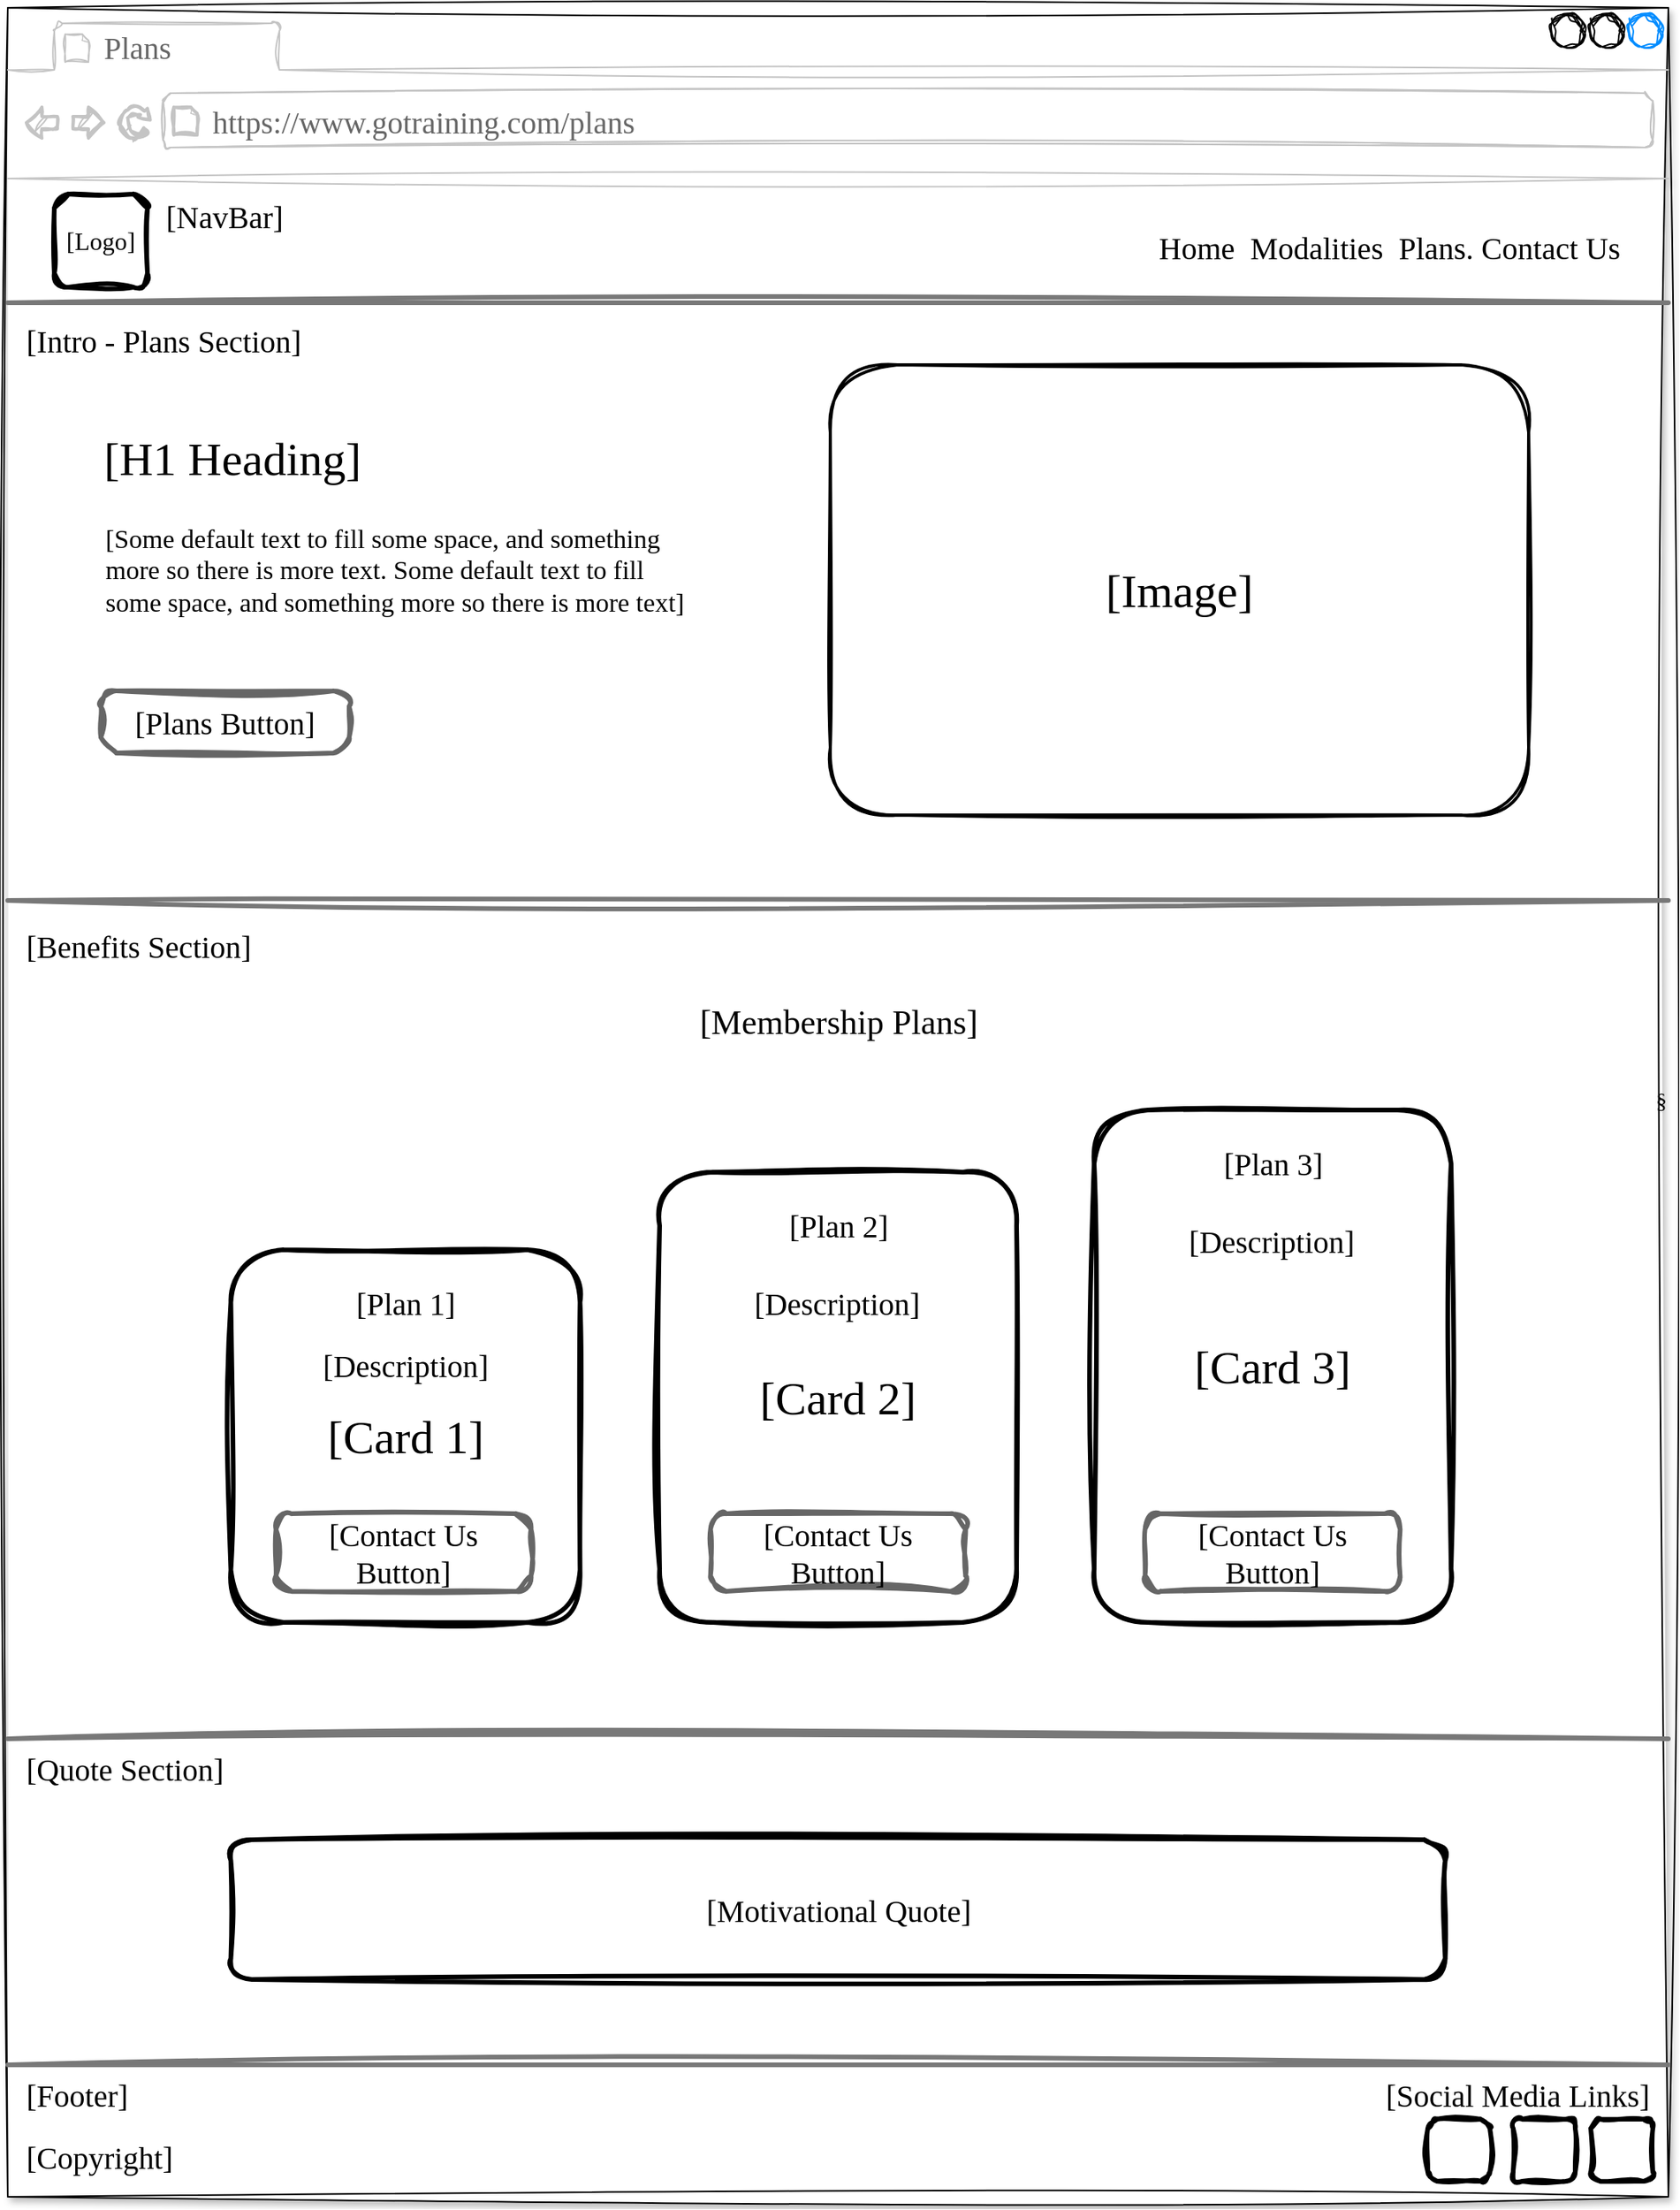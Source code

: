 <mxfile version="25.0.2">
  <diagram name="Page-1" id="2cc2dc42-3aac-f2a9-1cec-7a8b7cbee084">
    <mxGraphModel dx="3828" dy="2000" grid="1" gridSize="10" guides="1" tooltips="1" connect="1" arrows="1" fold="1" page="0" pageScale="1" pageWidth="1100" pageHeight="850" background="none" math="0" shadow="0">
      <root>
        <mxCell id="0" />
        <mxCell id="1" parent="0" />
        <mxCell id="7026571954dc6520-1" value="§" style="strokeWidth=1;shadow=1;dashed=0;align=right;html=1;shape=mxgraph.mockup.containers.browserWindow;rSize=0;strokeColor=#000000;mainText=,;recursiveResize=0;rounded=1;labelBackgroundColor=none;fontFamily=Architects Daughter;fontSize=14;sketch=1;curveFitting=1;jiggle=2;perimeterSpacing=0;" parent="1" vertex="1">
          <mxGeometry x="-1280" y="-150" width="1070" height="1410" as="geometry" />
        </mxCell>
        <mxCell id="-bo4w9VNlKwDZVbJFE3s-18" value="&lt;font&gt;[Card 1]&lt;/font&gt;" style="whiteSpace=wrap;html=1;rounded=1;sketch=1;curveFitting=1;jiggle=2;strokeWidth=3;fontFamily=Architects Daughter;fontSize=30;" parent="7026571954dc6520-1" vertex="1">
          <mxGeometry x="143.75" y="800" width="225" height="240" as="geometry" />
        </mxCell>
        <mxCell id="7026571954dc6520-2" value="Plans" style="strokeWidth=3;shadow=0;dashed=0;align=center;html=1;shape=mxgraph.mockup.containers.anchor;fontSize=20;fontColor=#666666;align=left;sketch=1;curveFitting=1;jiggle=2;rounded=1;fontFamily=Architects Daughter;" parent="7026571954dc6520-1" vertex="1">
          <mxGeometry x="60" y="12" width="110" height="26" as="geometry" />
        </mxCell>
        <mxCell id="7026571954dc6520-3" value="https://www.gotraining.com/plans" style="strokeWidth=3;shadow=0;dashed=0;align=center;html=1;shape=mxgraph.mockup.containers.anchor;rSize=0;fontSize=20;fontColor=#666666;align=left;sketch=1;curveFitting=1;jiggle=2;rounded=1;fontFamily=Architects Daughter;" parent="7026571954dc6520-1" vertex="1">
          <mxGeometry x="130" y="60" width="330" height="26" as="geometry" />
        </mxCell>
        <mxCell id="7026571954dc6520-4" value="&lt;font&gt;[H1 Heading]&lt;/font&gt;" style="text;html=1;points=[];align=left;verticalAlign=top;spacingTop=-4;fontSize=30;fontFamily=Architects Daughter;sketch=1;curveFitting=1;jiggle=2;rounded=1;strokeWidth=3;" parent="7026571954dc6520-1" vertex="1">
          <mxGeometry x="60" y="270" width="340" height="50" as="geometry" />
        </mxCell>
        <mxCell id="7026571954dc6520-6" value="Home&amp;nbsp; Modalities&amp;nbsp; Plans. Contact Us" style="text;html=1;points=[];align=right;verticalAlign=top;spacingTop=-4;fontSize=20;fontFamily=Architects Daughter;sketch=1;curveFitting=1;jiggle=2;rounded=1;strokeWidth=3;" parent="7026571954dc6520-1" vertex="1">
          <mxGeometry x="660" y="140" width="380" height="30" as="geometry" />
        </mxCell>
        <mxCell id="7026571954dc6520-8" value="[Plan 1]" style="text;html=1;points=[];align=center;verticalAlign=top;spacingTop=-4;fontSize=20;fontFamily=Architects Daughter;sketch=1;curveFitting=1;jiggle=2;rounded=1;strokeWidth=3;" parent="7026571954dc6520-1" vertex="1">
          <mxGeometry x="171.26" y="820" width="170" height="30" as="geometry" />
        </mxCell>
        <mxCell id="7026571954dc6520-9" value="&lt;span&gt;[Description]&lt;/span&gt;" style="text;html=1;points=[];align=center;verticalAlign=top;spacingTop=-4;fontSize=20;fontFamily=Architects Daughter;whiteSpace=wrap;sketch=1;curveFitting=1;jiggle=2;rounded=1;strokeWidth=3;" parent="7026571954dc6520-1" vertex="1">
          <mxGeometry x="195.62" y="860" width="121.26" height="20" as="geometry" />
        </mxCell>
        <mxCell id="7026571954dc6520-15" value="" style="verticalLabelPosition=bottom;shadow=0;dashed=0;align=center;html=1;verticalAlign=top;strokeWidth=3;shape=mxgraph.mockup.markup.line;strokeColor=#787878;rounded=1;labelBackgroundColor=none;fillColor=#ffffff;fontFamily=Architects Daughter;fontSize=12;fontColor=#000000;sketch=1;curveFitting=1;jiggle=2;" parent="7026571954dc6520-1" vertex="1">
          <mxGeometry y="110" width="1070" height="160" as="geometry" />
        </mxCell>
        <mxCell id="7026571954dc6520-18" value="&lt;font&gt;[Contact Us Button]&lt;/font&gt;" style="strokeWidth=3;shadow=0;dashed=0;align=center;html=1;shape=mxgraph.mockup.buttons.button;strokeColor=#666666;mainText=;buttonStyle=round;fontSize=20;fontStyle=0;fillColor=none;whiteSpace=wrap;rounded=1;labelBackgroundColor=none;sketch=1;curveFitting=1;jiggle=2;fontFamily=Architects Daughter;" parent="7026571954dc6520-1" vertex="1">
          <mxGeometry x="172.81" y="970" width="164.38" height="50" as="geometry" />
        </mxCell>
        <mxCell id="7026571954dc6520-31" value="[Footer]" style="text;html=1;points=[];align=left;verticalAlign=top;spacingTop=-4;fontSize=20;fontFamily=Architects Daughter;sketch=1;curveFitting=1;jiggle=2;rounded=1;strokeWidth=3;" parent="7026571954dc6520-1" vertex="1">
          <mxGeometry x="10" y="1330" width="170" height="40" as="geometry" />
        </mxCell>
        <mxCell id="-bo4w9VNlKwDZVbJFE3s-2" value="" style="verticalLabelPosition=bottom;shadow=0;dashed=0;align=center;html=1;verticalAlign=top;strokeWidth=3;shape=mxgraph.mockup.markup.line;strokeColor=#787878;rounded=1;labelBackgroundColor=none;fillColor=#ffffff;fontFamily=Architects Daughter;fontSize=12;fontColor=#000000;sketch=1;curveFitting=1;jiggle=2;" parent="7026571954dc6520-1" vertex="1">
          <mxGeometry y="540" width="1070" height="70" as="geometry" />
        </mxCell>
        <mxCell id="-bo4w9VNlKwDZVbJFE3s-3" value="" style="verticalLabelPosition=bottom;shadow=0;dashed=0;align=center;html=1;verticalAlign=top;strokeWidth=3;shape=mxgraph.mockup.markup.line;strokeColor=#787878;rounded=1;labelBackgroundColor=none;fillColor=#ffffff;fontFamily=Architects Daughter;fontSize=12;fontColor=#000000;sketch=1;curveFitting=1;jiggle=2;" parent="7026571954dc6520-1" vertex="1">
          <mxGeometry y="1100" width="1070" height="30" as="geometry" />
        </mxCell>
        <mxCell id="-bo4w9VNlKwDZVbJFE3s-5" value="" style="verticalLabelPosition=bottom;shadow=0;dashed=0;align=center;html=1;verticalAlign=top;strokeWidth=3;shape=mxgraph.mockup.markup.line;strokeColor=#787878;rounded=1;labelBackgroundColor=none;fillColor=#ffffff;fontFamily=Architects Daughter;fontSize=12;fontColor=#000000;sketch=1;curveFitting=1;jiggle=2;" parent="7026571954dc6520-1" vertex="1">
          <mxGeometry y="1310" width="1070" height="30" as="geometry" />
        </mxCell>
        <mxCell id="-bo4w9VNlKwDZVbJFE3s-7" value="&lt;font style=&quot;font-size: 16px;&quot;&gt;[Logo]&lt;/font&gt;" style="whiteSpace=wrap;html=1;aspect=fixed;sketch=1;curveFitting=1;jiggle=2;rounded=1;strokeWidth=3;fontFamily=Architects Daughter;fontSize=15;" parent="7026571954dc6520-1" vertex="1">
          <mxGeometry x="30" y="120" width="60" height="60" as="geometry" />
        </mxCell>
        <mxCell id="-bo4w9VNlKwDZVbJFE3s-11" value="[NavBar]" style="text;html=1;points=[];align=left;verticalAlign=top;spacingTop=-4;fontSize=20;fontFamily=Architects Daughter;sketch=1;curveFitting=1;jiggle=2;rounded=1;strokeWidth=3;" parent="7026571954dc6520-1" vertex="1">
          <mxGeometry x="100" y="120" width="170" height="30" as="geometry" />
        </mxCell>
        <mxCell id="-bo4w9VNlKwDZVbJFE3s-12" value="[Intro - Plans Section]" style="text;html=1;points=[];align=left;verticalAlign=top;spacingTop=-4;fontSize=20;fontFamily=Architects Daughter;sketch=1;curveFitting=1;jiggle=2;rounded=1;strokeWidth=3;" parent="7026571954dc6520-1" vertex="1">
          <mxGeometry x="10" y="200" width="170" height="30" as="geometry" />
        </mxCell>
        <mxCell id="-bo4w9VNlKwDZVbJFE3s-14" value="[Benefits Section]" style="text;html=1;points=[];align=left;verticalAlign=top;spacingTop=-4;fontSize=20;fontFamily=Architects Daughter;sketch=1;curveFitting=1;jiggle=2;rounded=1;strokeWidth=3;" parent="7026571954dc6520-1" vertex="1">
          <mxGeometry x="10" y="590" width="170" height="30" as="geometry" />
        </mxCell>
        <mxCell id="-bo4w9VNlKwDZVbJFE3s-17" value="&lt;span&gt;[Card 2]&lt;/span&gt;" style="whiteSpace=wrap;html=1;rounded=1;sketch=1;curveFitting=1;jiggle=2;strokeWidth=3;fontFamily=Architects Daughter;fontSize=30;" parent="7026571954dc6520-1" vertex="1">
          <mxGeometry x="420" y="750" width="230" height="290" as="geometry" />
        </mxCell>
        <mxCell id="-bo4w9VNlKwDZVbJFE3s-19" value="&lt;span&gt;[Card 3]&lt;/span&gt;" style="whiteSpace=wrap;html=1;rounded=1;sketch=1;curveFitting=1;jiggle=2;strokeWidth=3;fontFamily=Architects Daughter;fontSize=30;" parent="7026571954dc6520-1" vertex="1">
          <mxGeometry x="700" y="710" width="230" height="330" as="geometry" />
        </mxCell>
        <mxCell id="-bo4w9VNlKwDZVbJFE3s-22" value="[Some default text to fill some space, and&amp;nbsp;&lt;span&gt;something more so there is more text.&amp;nbsp;&lt;/span&gt;Some default text to fill some space, and&amp;nbsp;something more so there is more text]" style="text;html=1;points=[];align=left;verticalAlign=top;spacingTop=-4;fontSize=17;fontFamily=Architects Daughter;whiteSpace=wrap;sketch=1;curveFitting=1;jiggle=2;rounded=1;strokeWidth=3;" parent="7026571954dc6520-1" vertex="1">
          <mxGeometry x="61.25" y="330" width="381.25" height="90" as="geometry" />
        </mxCell>
        <mxCell id="-bo4w9VNlKwDZVbJFE3s-24" value="&lt;font style=&quot;font-size: 22px;&quot;&gt;[Membership Plans]&lt;/font&gt;" style="text;html=1;points=[];align=center;verticalAlign=top;spacingTop=-4;fontSize=30;fontFamily=Architects Daughter;sketch=1;curveFitting=1;jiggle=2;rounded=1;strokeWidth=3;" parent="7026571954dc6520-1" vertex="1">
          <mxGeometry x="365" y="630" width="340" height="50" as="geometry" />
        </mxCell>
        <mxCell id="-bo4w9VNlKwDZVbJFE3s-26" value="[Motivational Quote]" style="rounded=1;whiteSpace=wrap;html=1;sketch=1;curveFitting=1;jiggle=2;strokeWidth=3;fontFamily=Architects Daughter;fontSize=20;" parent="7026571954dc6520-1" vertex="1">
          <mxGeometry x="143.75" y="1180" width="782.5" height="90" as="geometry" />
        </mxCell>
        <mxCell id="-bo4w9VNlKwDZVbJFE3s-29" value="[Quote Section]" style="text;html=1;points=[];align=left;verticalAlign=top;spacingTop=-4;fontSize=20;fontFamily=Architects Daughter;sketch=1;curveFitting=1;jiggle=2;rounded=1;strokeWidth=3;" parent="7026571954dc6520-1" vertex="1">
          <mxGeometry x="10" y="1120" width="170" height="30" as="geometry" />
        </mxCell>
        <mxCell id="-bo4w9VNlKwDZVbJFE3s-32" value="[Copyright]" style="text;html=1;points=[];align=left;verticalAlign=top;spacingTop=-4;fontSize=20;fontFamily=Architects Daughter;whiteSpace=wrap;sketch=1;curveFitting=1;jiggle=2;rounded=1;strokeWidth=3;" parent="7026571954dc6520-1" vertex="1">
          <mxGeometry x="10" y="1370" width="80" height="20" as="geometry" />
        </mxCell>
        <mxCell id="-bo4w9VNlKwDZVbJFE3s-35" value="" style="whiteSpace=wrap;html=1;aspect=fixed;rounded=1;shadow=0;sketch=1;curveFitting=1;jiggle=2;strokeWidth=3;fontFamily=Architects Daughter;" parent="7026571954dc6520-1" vertex="1">
          <mxGeometry x="915" y="1360" width="40" height="40" as="geometry" />
        </mxCell>
        <mxCell id="-bo4w9VNlKwDZVbJFE3s-37" value="" style="whiteSpace=wrap;html=1;aspect=fixed;rounded=1;shadow=0;sketch=1;curveFitting=1;jiggle=2;strokeWidth=3;fontFamily=Architects Daughter;" parent="7026571954dc6520-1" vertex="1">
          <mxGeometry x="1020" y="1360" width="40" height="40" as="geometry" />
        </mxCell>
        <mxCell id="-bo4w9VNlKwDZVbJFE3s-36" value="" style="whiteSpace=wrap;html=1;aspect=fixed;rounded=1;shadow=0;sketch=1;curveFitting=1;jiggle=2;strokeWidth=3;fontFamily=Architects Daughter;" parent="7026571954dc6520-1" vertex="1">
          <mxGeometry x="970" y="1360" width="40" height="40" as="geometry" />
        </mxCell>
        <mxCell id="-bo4w9VNlKwDZVbJFE3s-38" value="[Social Media Links]" style="text;html=1;points=[];align=right;verticalAlign=top;spacingTop=-4;fontSize=20;fontFamily=Architects Daughter;whiteSpace=wrap;sketch=1;curveFitting=1;jiggle=2;rounded=1;strokeWidth=3;" parent="7026571954dc6520-1" vertex="1">
          <mxGeometry x="835" y="1330" width="225" height="30" as="geometry" />
        </mxCell>
        <mxCell id="wnqmBN9V3819EiMGGwg2-3" value="[Plan 2]" style="text;html=1;points=[];align=center;verticalAlign=top;spacingTop=-4;fontSize=20;fontFamily=Architects Daughter;sketch=1;curveFitting=1;jiggle=2;rounded=1;strokeWidth=3;" vertex="1" parent="7026571954dc6520-1">
          <mxGeometry x="450" y="770" width="170" height="30" as="geometry" />
        </mxCell>
        <mxCell id="wnqmBN9V3819EiMGGwg2-4" value="[Plan 3]" style="text;html=1;points=[];align=center;verticalAlign=top;spacingTop=-4;fontSize=20;fontFamily=Architects Daughter;sketch=1;curveFitting=1;jiggle=2;rounded=1;strokeWidth=3;" vertex="1" parent="7026571954dc6520-1">
          <mxGeometry x="730" y="730" width="170" height="30" as="geometry" />
        </mxCell>
        <mxCell id="wnqmBN9V3819EiMGGwg2-5" value="&lt;span&gt;[Description]&lt;/span&gt;" style="text;html=1;points=[];align=center;verticalAlign=top;spacingTop=-4;fontSize=20;fontFamily=Architects Daughter;whiteSpace=wrap;sketch=1;curveFitting=1;jiggle=2;rounded=1;strokeWidth=3;" vertex="1" parent="7026571954dc6520-1">
          <mxGeometry x="474.37" y="820" width="121.26" height="20" as="geometry" />
        </mxCell>
        <mxCell id="wnqmBN9V3819EiMGGwg2-6" value="&lt;span&gt;[Description]&lt;/span&gt;" style="text;html=1;points=[];align=center;verticalAlign=top;spacingTop=-4;fontSize=20;fontFamily=Architects Daughter;whiteSpace=wrap;sketch=1;curveFitting=1;jiggle=2;rounded=1;strokeWidth=3;" vertex="1" parent="7026571954dc6520-1">
          <mxGeometry x="754.37" y="780" width="121.26" height="20" as="geometry" />
        </mxCell>
        <mxCell id="wnqmBN9V3819EiMGGwg2-7" value="&lt;font&gt;[Plans Button]&lt;/font&gt;" style="strokeWidth=3;shadow=0;dashed=0;align=center;html=1;shape=mxgraph.mockup.buttons.button;strokeColor=#666666;mainText=;buttonStyle=round;fontSize=20;fontStyle=0;fillColor=none;whiteSpace=wrap;rounded=1;labelBackgroundColor=none;sketch=1;curveFitting=1;jiggle=2;fontFamily=Architects Daughter;" vertex="1" parent="7026571954dc6520-1">
          <mxGeometry x="60" y="440" width="160" height="40" as="geometry" />
        </mxCell>
        <mxCell id="wnqmBN9V3819EiMGGwg2-8" value="&lt;p&gt;&lt;font&gt;[Image]&lt;/font&gt;&lt;/p&gt;" style="whiteSpace=wrap;html=1;sketch=1;hachureGap=4;jiggle=2;curveFitting=1;fontFamily=Architects Daughter;strokeWidth=2;rounded=1;glass=0;fontSize=30;" vertex="1" parent="7026571954dc6520-1">
          <mxGeometry x="530" y="230" width="450" height="290" as="geometry" />
        </mxCell>
        <mxCell id="wnqmBN9V3819EiMGGwg2-10" value="&lt;font&gt;[Contact Us Button]&lt;/font&gt;" style="strokeWidth=3;shadow=0;dashed=0;align=center;html=1;shape=mxgraph.mockup.buttons.button;strokeColor=#666666;mainText=;buttonStyle=round;fontSize=20;fontStyle=0;fillColor=none;whiteSpace=wrap;rounded=1;labelBackgroundColor=none;sketch=1;curveFitting=1;jiggle=2;fontFamily=Architects Daughter;" vertex="1" parent="7026571954dc6520-1">
          <mxGeometry x="452.81" y="970" width="164.38" height="50" as="geometry" />
        </mxCell>
        <mxCell id="wnqmBN9V3819EiMGGwg2-9" value="&lt;font&gt;[Contact Us Button]&lt;/font&gt;" style="strokeWidth=3;shadow=0;dashed=0;align=center;html=1;shape=mxgraph.mockup.buttons.button;strokeColor=#666666;mainText=;buttonStyle=round;fontSize=20;fontStyle=0;fillColor=none;whiteSpace=wrap;rounded=1;labelBackgroundColor=none;sketch=1;curveFitting=1;jiggle=2;fontFamily=Architects Daughter;" vertex="1" parent="7026571954dc6520-1">
          <mxGeometry x="732.81" y="970" width="164.38" height="50" as="geometry" />
        </mxCell>
      </root>
    </mxGraphModel>
  </diagram>
</mxfile>
